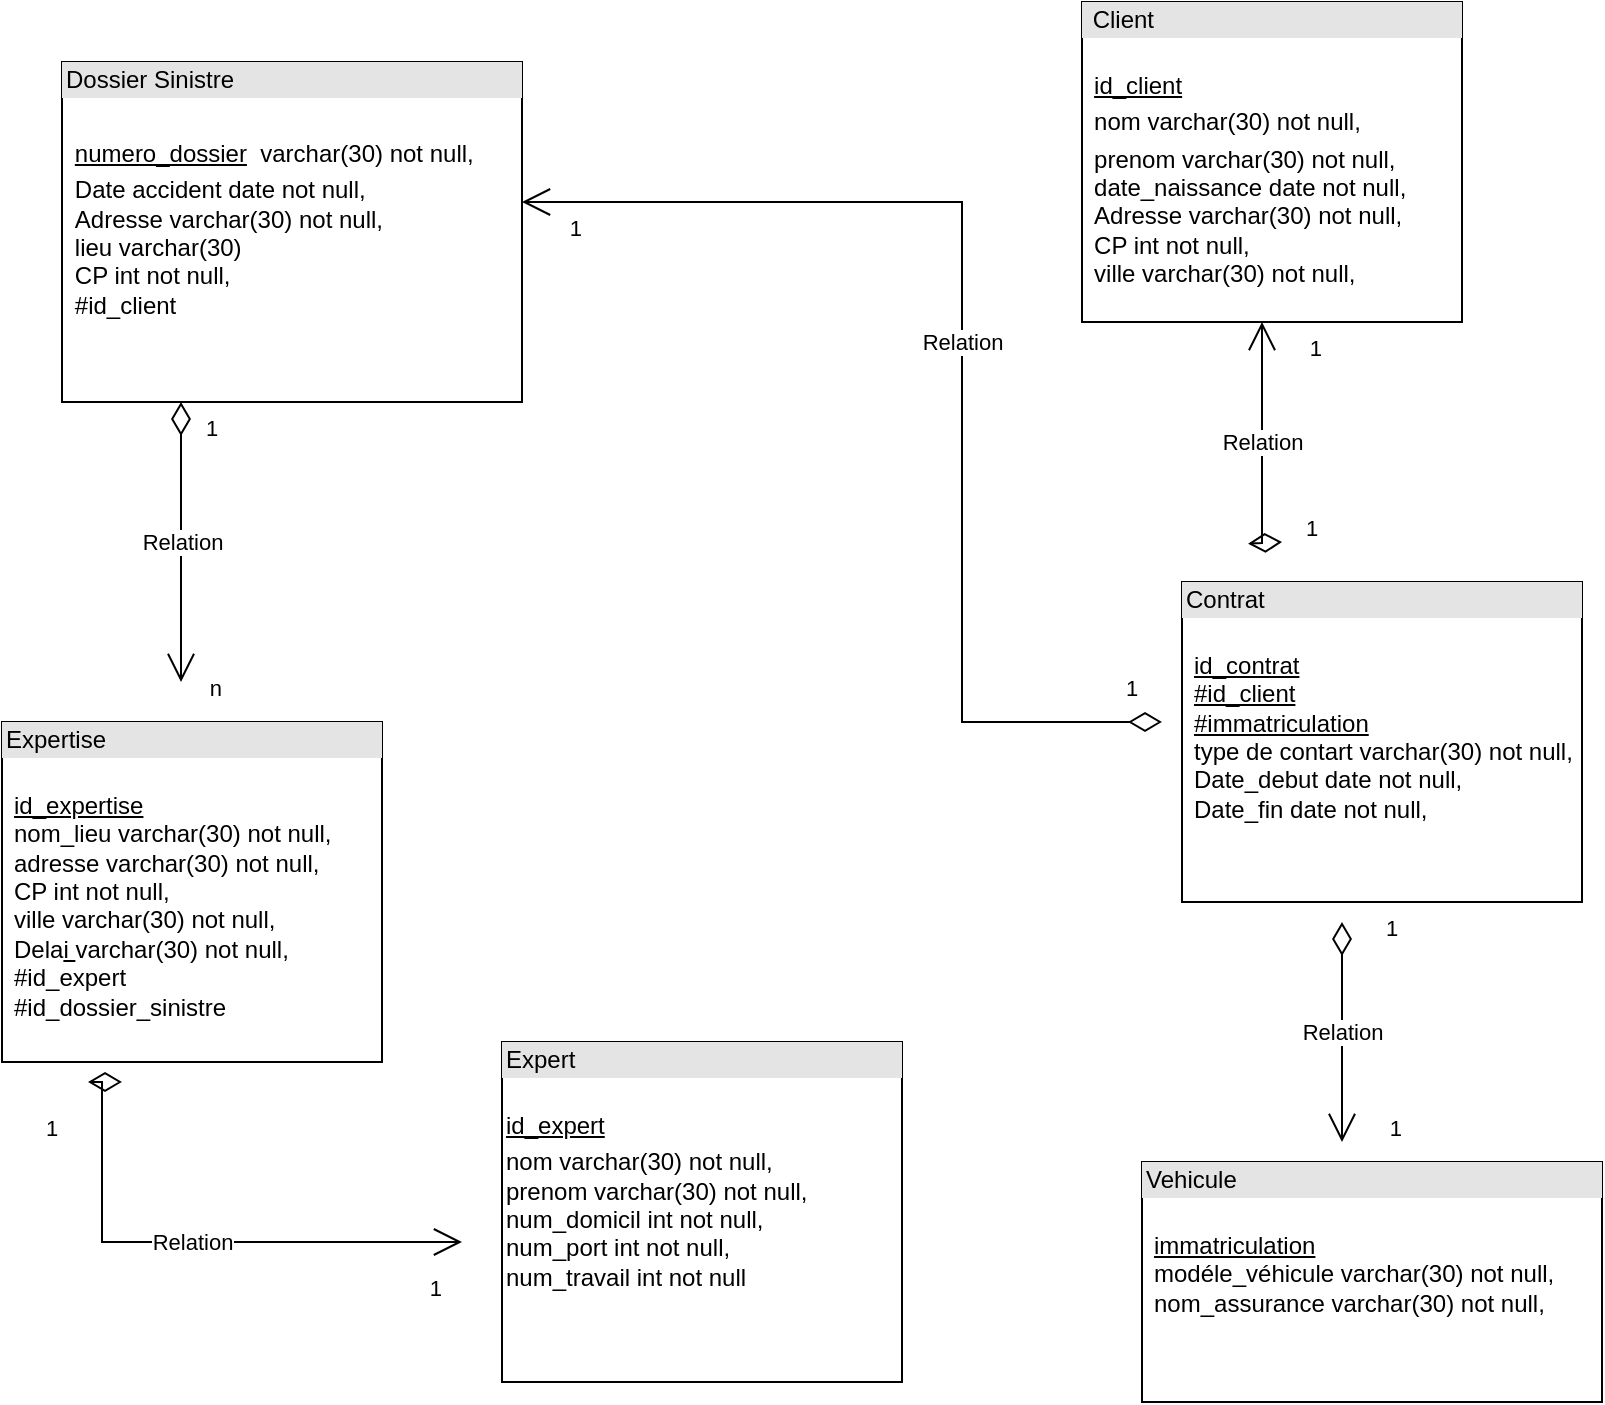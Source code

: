 <mxfile version="16.6.2" type="google"><diagram id="fhg4Q9c1_rAo85di2V50" name="Page-1"><mxGraphModel dx="1422" dy="705" grid="1" gridSize="10" guides="1" tooltips="1" connect="1" arrows="1" fold="1" page="1" pageScale="1" pageWidth="827" pageHeight="1169" math="0" shadow="0"><root><mxCell id="0"/><mxCell id="1" parent="0"/><mxCell id="6sNYnowffBcOVHGJFT_E-1" value="&lt;div style=&quot;box-sizing: border-box ; width: 100% ; background: #e4e4e4 ; padding: 2px&quot;&gt;Dossier Sinistre&lt;/div&gt;&lt;table style=&quot;width: 100% ; font-size: 1em&quot; cellpadding=&quot;2&quot; cellspacing=&quot;0&quot;&gt;&lt;tbody&gt;&lt;tr&gt;&lt;td&gt;&lt;/td&gt;&lt;td&gt;&lt;br&gt;&lt;/td&gt;&lt;/tr&gt;&lt;tr&gt;&lt;td&gt;&lt;/td&gt;&lt;td&gt;&lt;u&gt;numero_dossier&lt;/u&gt;&amp;nbsp; varchar(30) not null,&lt;/td&gt;&lt;/tr&gt;&lt;tr&gt;&lt;td&gt;&lt;/td&gt;&lt;td&gt;Date accident date not null,&lt;br&gt;Adresse varchar(30) not null,&lt;br&gt;lieu varchar(30)&lt;br&gt;CP int not null,&lt;br&gt;#id_client&lt;/td&gt;&lt;/tr&gt;&lt;/tbody&gt;&lt;/table&gt;" style="verticalAlign=top;align=left;overflow=fill;html=1;" parent="1" vertex="1"><mxGeometry x="40" y="50" width="230" height="170" as="geometry"/></mxCell><mxCell id="6sNYnowffBcOVHGJFT_E-2" value="&lt;div style=&quot;box-sizing: border-box ; width: 100% ; background: #e4e4e4 ; padding: 2px&quot;&gt;&amp;nbsp;Client&lt;/div&gt;&lt;br&gt;&lt;table cellpadding=&quot;2&quot; cellspacing=&quot;0&quot; style=&quot;font-size: 1em ; width: 166px&quot;&gt;&lt;tbody&gt;&lt;tr&gt;&lt;td&gt;&lt;br&gt;&lt;/td&gt;&lt;td&gt;&lt;u&gt;id_client&lt;/u&gt;&lt;/td&gt;&lt;/tr&gt;&lt;tr&gt;&lt;td&gt;&lt;br&gt;&lt;/td&gt;&lt;td&gt;nom varchar(30) not null,&lt;/td&gt;&lt;/tr&gt;&lt;tr&gt;&lt;td&gt;&lt;/td&gt;&lt;td&gt;prenom varchar(30) not null,&lt;br&gt;date_naissance date not null,&lt;br&gt;Adresse varchar(30) not null,&lt;br&gt;CP int not null,&lt;br&gt;ville varchar(30) not null,&lt;br&gt;&lt;br&gt;&lt;br&gt;&lt;br&gt;&lt;/td&gt;&lt;/tr&gt;&lt;/tbody&gt;&lt;/table&gt;&lt;table style=&quot;width: 100% ; font-size: 1em&quot; cellpadding=&quot;2&quot; cellspacing=&quot;0&quot;&gt;&lt;tbody&gt;&lt;tr&gt;&lt;td&gt;&lt;br&gt;&lt;/td&gt;&lt;td&gt;&lt;br&gt;&lt;/td&gt;&lt;/tr&gt;&lt;/tbody&gt;&lt;/table&gt;" style="verticalAlign=top;align=left;overflow=fill;html=1;" parent="1" vertex="1"><mxGeometry x="550" y="20" width="190" height="160" as="geometry"/></mxCell><mxCell id="6sNYnowffBcOVHGJFT_E-3" value="&lt;div style=&quot;box-sizing: border-box ; width: 100% ; background: #e4e4e4 ; padding: 2px&quot;&gt;Contrat&lt;/div&gt;&lt;br&gt;&lt;table cellpadding=&quot;2&quot; cellspacing=&quot;0&quot; style=&quot;font-size: 1em ; width: 166px&quot;&gt;&lt;tbody&gt;&lt;tr&gt;&lt;td&gt;&lt;br&gt;&lt;/td&gt;&lt;td&gt;&lt;u&gt;id_contrat&lt;br&gt;&lt;/u&gt;&lt;u&gt;#id_client&lt;br&gt;&lt;/u&gt;&lt;u&gt;#immatriculation&lt;/u&gt;&lt;br&gt;type de contart varchar(30) not null,&lt;br&gt;Date_debut date not null,&lt;br&gt;Date_fin date not null,&lt;br&gt;&lt;br&gt;&lt;br&gt;&lt;br&gt;&lt;/td&gt;&lt;/tr&gt;&lt;tr&gt;&lt;td&gt;&lt;br&gt;&lt;/td&gt;&lt;td&gt;&lt;br&gt;&lt;/td&gt;&lt;/tr&gt;&lt;tr&gt;&lt;td&gt;&lt;/td&gt;&lt;td&gt;&lt;br&gt;&lt;br&gt;&lt;br&gt;&lt;br&gt;&lt;br&gt;&lt;br&gt;&lt;br&gt;&lt;br&gt;&lt;/td&gt;&lt;/tr&gt;&lt;/tbody&gt;&lt;/table&gt;&lt;table style=&quot;width: 100% ; font-size: 1em&quot; cellpadding=&quot;2&quot; cellspacing=&quot;0&quot;&gt;&lt;tbody&gt;&lt;tr&gt;&lt;td&gt;&lt;br&gt;&lt;/td&gt;&lt;td&gt;&lt;br&gt;&lt;/td&gt;&lt;/tr&gt;&lt;/tbody&gt;&lt;/table&gt;" style="verticalAlign=top;align=left;overflow=fill;html=1;" parent="1" vertex="1"><mxGeometry x="600" y="310" width="200" height="160" as="geometry"/></mxCell><mxCell id="6sNYnowffBcOVHGJFT_E-4" value="&lt;div style=&quot;box-sizing: border-box ; width: 100% ; background: #e4e4e4 ; padding: 2px&quot;&gt;Expert&lt;/div&gt;&lt;br&gt;&lt;table cellpadding=&quot;2&quot; cellspacing=&quot;0&quot; style=&quot;font-size: 1em ; width: 166px&quot;&gt;&lt;tbody&gt;&lt;tr&gt;&lt;td&gt;&lt;u&gt;id_expert&lt;/u&gt;&lt;br&gt;&lt;/td&gt;&lt;td&gt;&lt;br&gt;&lt;/td&gt;&lt;/tr&gt;&lt;tr&gt;&lt;td&gt;nom varchar(30) not null,&lt;br&gt;prenom varchar(30) not null,&lt;br&gt;num_domicil int not null,&lt;br&gt;num_port int not null,&lt;br&gt;num_travail int not null&lt;br&gt;&lt;br&gt;&lt;/td&gt;&lt;td&gt;&lt;br&gt;&lt;/td&gt;&lt;/tr&gt;&lt;tr&gt;&lt;td&gt;&lt;/td&gt;&lt;td&gt;&lt;br&gt;&lt;br&gt;&lt;br&gt;&lt;br&gt;&lt;br&gt;&lt;br&gt;&lt;br&gt;&lt;br&gt;&lt;/td&gt;&lt;/tr&gt;&lt;/tbody&gt;&lt;/table&gt;&lt;table style=&quot;width: 100% ; font-size: 1em&quot; cellpadding=&quot;2&quot; cellspacing=&quot;0&quot;&gt;&lt;tbody&gt;&lt;tr&gt;&lt;td&gt;&lt;br&gt;&lt;/td&gt;&lt;td&gt;&lt;br&gt;&lt;/td&gt;&lt;/tr&gt;&lt;/tbody&gt;&lt;/table&gt;" style="verticalAlign=top;align=left;overflow=fill;html=1;" parent="1" vertex="1"><mxGeometry x="260" y="540" width="200" height="170" as="geometry"/></mxCell><mxCell id="6sNYnowffBcOVHGJFT_E-5" value="&lt;div style=&quot;box-sizing: border-box ; width: 100% ; background: #e4e4e4 ; padding: 2px&quot;&gt;Expertise&lt;/div&gt;&lt;br&gt;&lt;table cellpadding=&quot;2&quot; cellspacing=&quot;0&quot; style=&quot;font-size: 1em ; width: 166px&quot;&gt;&lt;tbody&gt;&lt;tr&gt;&lt;td&gt;&lt;br&gt;&lt;/td&gt;&lt;td&gt;&lt;u&gt;id_expertise&lt;/u&gt;&lt;br&gt;nom_lieu varchar(30) not null,&lt;br&gt;adresse varchar(30) not null,&lt;br&gt;CP int not null,&lt;br&gt;ville varchar(30) not null,&lt;br&gt;Dela&lt;u&gt;i&amp;nbsp;&lt;/u&gt;varchar(30) not null,&lt;br&gt;#id_expert&lt;br&gt;#id_dossier_sinistre&lt;/td&gt;&lt;/tr&gt;&lt;tr&gt;&lt;td&gt;&lt;br&gt;&lt;/td&gt;&lt;td&gt;&lt;br&gt;&lt;/td&gt;&lt;/tr&gt;&lt;tr&gt;&lt;td&gt;&lt;/td&gt;&lt;td&gt;&lt;br&gt;&lt;br&gt;&lt;br&gt;&lt;br&gt;&lt;br&gt;&lt;br&gt;&lt;br&gt;&lt;br&gt;&lt;/td&gt;&lt;/tr&gt;&lt;/tbody&gt;&lt;/table&gt;&lt;table style=&quot;width: 100% ; font-size: 1em&quot; cellpadding=&quot;2&quot; cellspacing=&quot;0&quot;&gt;&lt;tbody&gt;&lt;tr&gt;&lt;td&gt;&lt;br&gt;&lt;/td&gt;&lt;td&gt;&lt;br&gt;&lt;/td&gt;&lt;/tr&gt;&lt;/tbody&gt;&lt;/table&gt;" style="verticalAlign=top;align=left;overflow=fill;html=1;" parent="1" vertex="1"><mxGeometry x="10" y="380" width="190" height="170" as="geometry"/></mxCell><mxCell id="6sNYnowffBcOVHGJFT_E-6" value="&lt;div style=&quot;box-sizing: border-box ; width: 100% ; background: #e4e4e4 ; padding: 2px&quot;&gt;Vehicule&lt;/div&gt;&lt;br&gt;&lt;table cellpadding=&quot;2&quot; cellspacing=&quot;0&quot; style=&quot;font-size: 1em ; width: 166px&quot;&gt;&lt;tbody&gt;&lt;tr&gt;&lt;td&gt;&lt;br&gt;&lt;/td&gt;&lt;td&gt;&lt;u&gt;immatriculation&lt;/u&gt;&lt;br&gt;modéle_véhicule varchar(30) not null,&lt;br&gt;nom_assurance varchar(30) not null,&lt;br&gt;&lt;br&gt;&lt;br&gt;&lt;br&gt;&lt;/td&gt;&lt;/tr&gt;&lt;tr&gt;&lt;td&gt;&lt;br&gt;&lt;/td&gt;&lt;td&gt;&lt;br&gt;&lt;/td&gt;&lt;/tr&gt;&lt;tr&gt;&lt;td&gt;&lt;/td&gt;&lt;td&gt;&lt;br&gt;&lt;br&gt;&lt;br&gt;&lt;br&gt;&lt;br&gt;&lt;br&gt;&lt;br&gt;&lt;br&gt;&lt;/td&gt;&lt;/tr&gt;&lt;/tbody&gt;&lt;/table&gt;&lt;table style=&quot;width: 100% ; font-size: 1em&quot; cellpadding=&quot;2&quot; cellspacing=&quot;0&quot;&gt;&lt;tbody&gt;&lt;tr&gt;&lt;td&gt;&lt;br&gt;&lt;/td&gt;&lt;td&gt;&lt;br&gt;&lt;/td&gt;&lt;/tr&gt;&lt;/tbody&gt;&lt;/table&gt;" style="verticalAlign=top;align=left;overflow=fill;html=1;" parent="1" vertex="1"><mxGeometry x="580" y="600" width="230" height="120" as="geometry"/></mxCell><mxCell id="6sNYnowffBcOVHGJFT_E-7" value="Relation" style="endArrow=open;html=1;endSize=12;startArrow=diamondThin;startSize=14;startFill=0;edgeStyle=orthogonalEdgeStyle;rounded=0;" parent="1" edge="1"><mxGeometry relative="1" as="geometry"><mxPoint x="650" y="290" as="sourcePoint"/><mxPoint x="640" y="180" as="targetPoint"/></mxGeometry></mxCell><mxCell id="6sNYnowffBcOVHGJFT_E-8" value="1" style="edgeLabel;resizable=0;html=1;align=left;verticalAlign=top;" parent="6sNYnowffBcOVHGJFT_E-7" connectable="0" vertex="1"><mxGeometry x="-1" relative="1" as="geometry"><mxPoint x="10" y="-20" as="offset"/></mxGeometry></mxCell><mxCell id="6sNYnowffBcOVHGJFT_E-9" value="1" style="edgeLabel;resizable=0;html=1;align=right;verticalAlign=top;" parent="6sNYnowffBcOVHGJFT_E-7" connectable="0" vertex="1"><mxGeometry x="1" relative="1" as="geometry"><mxPoint x="30" as="offset"/></mxGeometry></mxCell><mxCell id="6sNYnowffBcOVHGJFT_E-10" value="Relation" style="endArrow=open;html=1;endSize=12;startArrow=diamondThin;startSize=14;startFill=0;edgeStyle=orthogonalEdgeStyle;rounded=0;" parent="1" edge="1"><mxGeometry relative="1" as="geometry"><mxPoint x="680" y="480" as="sourcePoint"/><mxPoint x="680" y="590" as="targetPoint"/></mxGeometry></mxCell><mxCell id="6sNYnowffBcOVHGJFT_E-11" value="1" style="edgeLabel;resizable=0;html=1;align=left;verticalAlign=top;" parent="6sNYnowffBcOVHGJFT_E-10" connectable="0" vertex="1"><mxGeometry x="-1" relative="1" as="geometry"><mxPoint x="20" y="-10" as="offset"/></mxGeometry></mxCell><mxCell id="6sNYnowffBcOVHGJFT_E-12" value="1" style="edgeLabel;resizable=0;html=1;align=right;verticalAlign=top;" parent="6sNYnowffBcOVHGJFT_E-10" connectable="0" vertex="1"><mxGeometry x="1" relative="1" as="geometry"><mxPoint x="30" y="-20" as="offset"/></mxGeometry></mxCell><mxCell id="6sNYnowffBcOVHGJFT_E-13" value="Relation" style="endArrow=open;html=1;endSize=12;startArrow=diamondThin;startSize=14;startFill=0;edgeStyle=orthogonalEdgeStyle;rounded=0;" parent="1" edge="1"><mxGeometry relative="1" as="geometry"><mxPoint x="590" y="380" as="sourcePoint"/><mxPoint x="270" y="120" as="targetPoint"/><Array as="points"><mxPoint x="490" y="380"/><mxPoint x="490" y="120"/></Array></mxGeometry></mxCell><mxCell id="6sNYnowffBcOVHGJFT_E-14" value="1" style="edgeLabel;resizable=0;html=1;align=left;verticalAlign=top;" parent="6sNYnowffBcOVHGJFT_E-13" connectable="0" vertex="1"><mxGeometry x="-1" relative="1" as="geometry"><mxPoint x="-20" y="-30" as="offset"/></mxGeometry></mxCell><mxCell id="6sNYnowffBcOVHGJFT_E-15" value="1" style="edgeLabel;resizable=0;html=1;align=right;verticalAlign=top;" parent="6sNYnowffBcOVHGJFT_E-13" connectable="0" vertex="1"><mxGeometry x="1" relative="1" as="geometry"><mxPoint x="30" as="offset"/></mxGeometry></mxCell><mxCell id="6sNYnowffBcOVHGJFT_E-16" value="Relation" style="endArrow=open;html=1;endSize=12;startArrow=diamondThin;startSize=14;startFill=0;edgeStyle=orthogonalEdgeStyle;rounded=0;" parent="1" edge="1"><mxGeometry relative="1" as="geometry"><mxPoint x="70" y="560" as="sourcePoint"/><mxPoint x="240" y="640" as="targetPoint"/><Array as="points"><mxPoint x="60" y="560"/><mxPoint x="60" y="640"/></Array></mxGeometry></mxCell><mxCell id="6sNYnowffBcOVHGJFT_E-17" value="1" style="edgeLabel;resizable=0;html=1;align=left;verticalAlign=top;" parent="6sNYnowffBcOVHGJFT_E-16" connectable="0" vertex="1"><mxGeometry x="-1" relative="1" as="geometry"><mxPoint x="-40" y="10" as="offset"/></mxGeometry></mxCell><mxCell id="6sNYnowffBcOVHGJFT_E-18" value="1" style="edgeLabel;resizable=0;html=1;align=right;verticalAlign=top;" parent="6sNYnowffBcOVHGJFT_E-16" connectable="0" vertex="1"><mxGeometry x="1" relative="1" as="geometry"><mxPoint x="-10" y="10" as="offset"/></mxGeometry></mxCell><mxCell id="6sNYnowffBcOVHGJFT_E-19" value="Relation" style="endArrow=open;html=1;endSize=12;startArrow=diamondThin;startSize=14;startFill=0;edgeStyle=orthogonalEdgeStyle;rounded=0;" parent="1" edge="1"><mxGeometry relative="1" as="geometry"><mxPoint x="99.5" y="220" as="sourcePoint"/><mxPoint x="99.5" y="360" as="targetPoint"/><Array as="points"><mxPoint x="99.5" y="360"/></Array></mxGeometry></mxCell><mxCell id="6sNYnowffBcOVHGJFT_E-20" value="1" style="edgeLabel;resizable=0;html=1;align=left;verticalAlign=top;" parent="6sNYnowffBcOVHGJFT_E-19" connectable="0" vertex="1"><mxGeometry x="-1" relative="1" as="geometry"><mxPoint x="10" as="offset"/></mxGeometry></mxCell><mxCell id="6sNYnowffBcOVHGJFT_E-21" value="n" style="edgeLabel;resizable=0;html=1;align=right;verticalAlign=top;" parent="6sNYnowffBcOVHGJFT_E-19" connectable="0" vertex="1"><mxGeometry x="1" relative="1" as="geometry"><mxPoint x="21" y="-10" as="offset"/></mxGeometry></mxCell></root></mxGraphModel></diagram></mxfile>